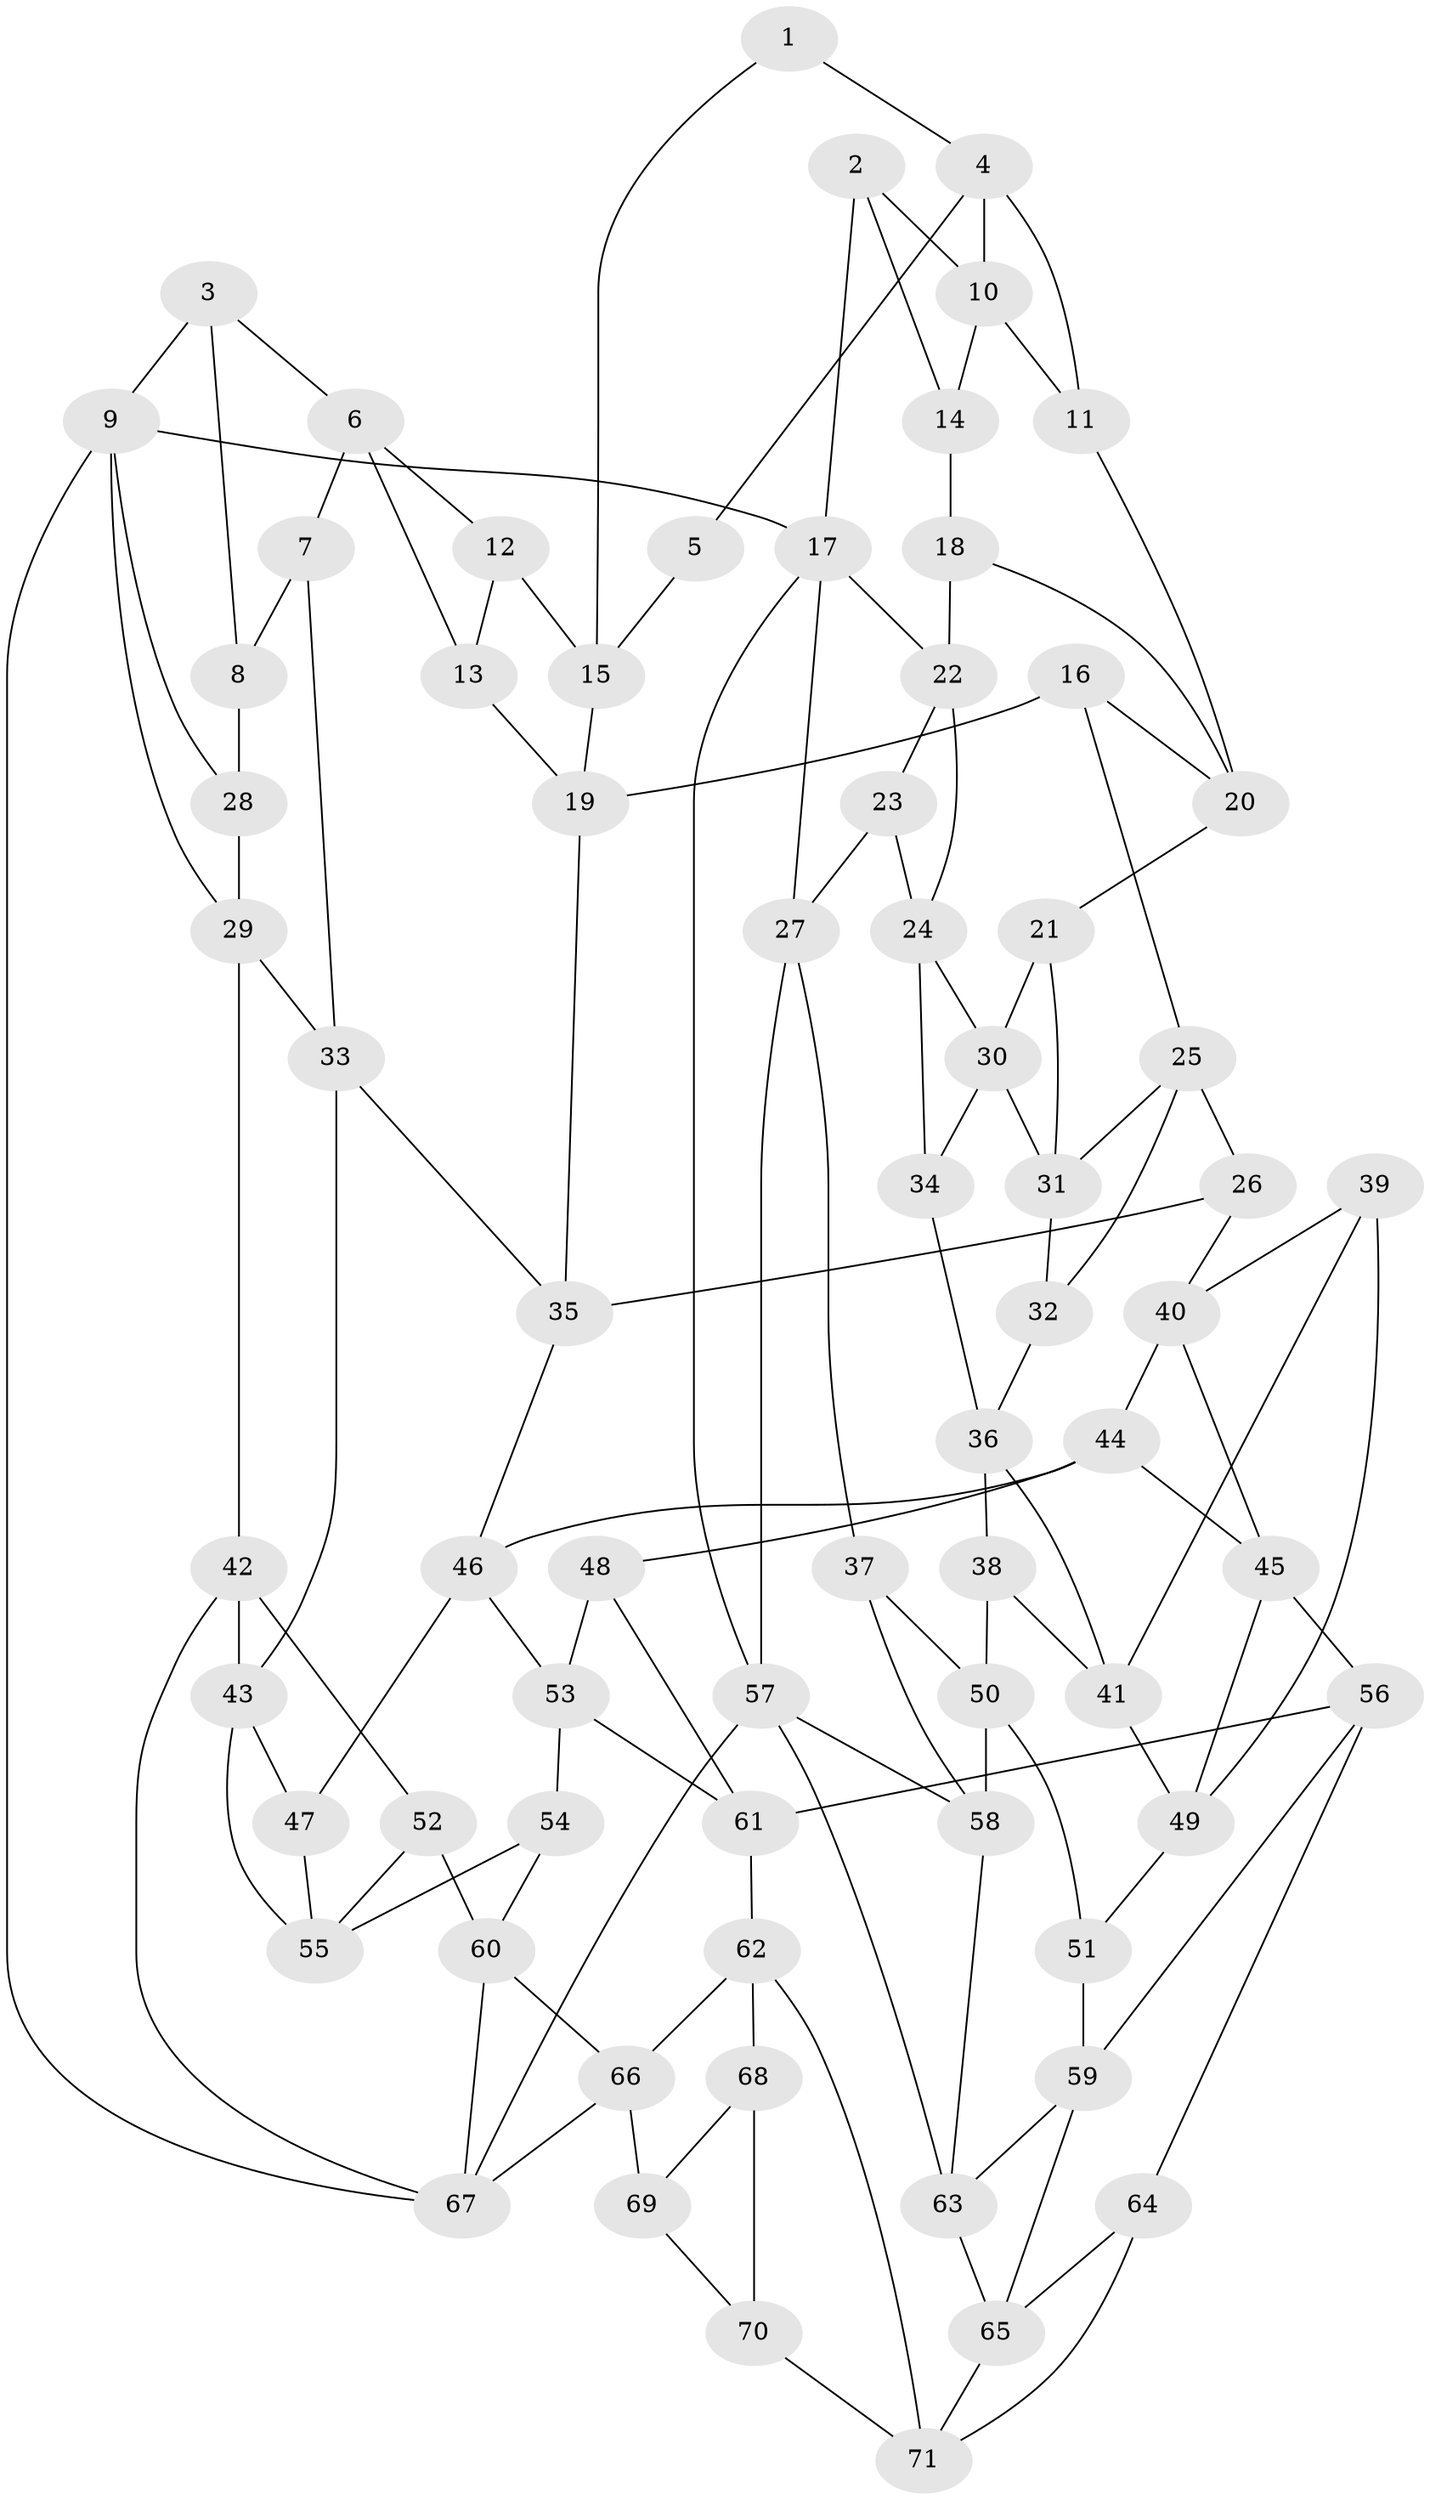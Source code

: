 // original degree distribution, {3: 0.02112676056338028, 4: 0.22535211267605634, 6: 0.22535211267605634, 5: 0.528169014084507}
// Generated by graph-tools (version 1.1) at 2025/03/03/09/25 03:03:11]
// undirected, 71 vertices, 128 edges
graph export_dot {
graph [start="1"]
  node [color=gray90,style=filled];
  1;
  2;
  3;
  4;
  5;
  6;
  7;
  8;
  9;
  10;
  11;
  12;
  13;
  14;
  15;
  16;
  17;
  18;
  19;
  20;
  21;
  22;
  23;
  24;
  25;
  26;
  27;
  28;
  29;
  30;
  31;
  32;
  33;
  34;
  35;
  36;
  37;
  38;
  39;
  40;
  41;
  42;
  43;
  44;
  45;
  46;
  47;
  48;
  49;
  50;
  51;
  52;
  53;
  54;
  55;
  56;
  57;
  58;
  59;
  60;
  61;
  62;
  63;
  64;
  65;
  66;
  67;
  68;
  69;
  70;
  71;
  1 -- 4 [weight=1.0];
  1 -- 15 [weight=1.0];
  2 -- 10 [weight=1.0];
  2 -- 14 [weight=1.0];
  2 -- 17 [weight=1.0];
  3 -- 6 [weight=1.0];
  3 -- 8 [weight=1.0];
  3 -- 9 [weight=1.0];
  4 -- 5 [weight=1.0];
  4 -- 10 [weight=1.0];
  4 -- 11 [weight=1.0];
  5 -- 15 [weight=2.0];
  6 -- 7 [weight=1.0];
  6 -- 12 [weight=1.0];
  6 -- 13 [weight=1.0];
  7 -- 8 [weight=1.0];
  7 -- 33 [weight=1.0];
  8 -- 28 [weight=2.0];
  9 -- 17 [weight=1.0];
  9 -- 28 [weight=1.0];
  9 -- 29 [weight=1.0];
  9 -- 67 [weight=1.0];
  10 -- 11 [weight=1.0];
  10 -- 14 [weight=1.0];
  11 -- 20 [weight=1.0];
  12 -- 13 [weight=1.0];
  12 -- 15 [weight=2.0];
  13 -- 19 [weight=1.0];
  14 -- 18 [weight=1.0];
  15 -- 19 [weight=1.0];
  16 -- 19 [weight=1.0];
  16 -- 20 [weight=1.0];
  16 -- 25 [weight=1.0];
  17 -- 22 [weight=1.0];
  17 -- 27 [weight=1.0];
  17 -- 57 [weight=1.0];
  18 -- 20 [weight=1.0];
  18 -- 22 [weight=2.0];
  19 -- 35 [weight=1.0];
  20 -- 21 [weight=1.0];
  21 -- 30 [weight=1.0];
  21 -- 31 [weight=1.0];
  22 -- 23 [weight=1.0];
  22 -- 24 [weight=1.0];
  23 -- 24 [weight=1.0];
  23 -- 27 [weight=1.0];
  24 -- 30 [weight=1.0];
  24 -- 34 [weight=1.0];
  25 -- 26 [weight=1.0];
  25 -- 31 [weight=1.0];
  25 -- 32 [weight=1.0];
  26 -- 35 [weight=1.0];
  26 -- 40 [weight=1.0];
  27 -- 37 [weight=1.0];
  27 -- 57 [weight=1.0];
  28 -- 29 [weight=1.0];
  29 -- 33 [weight=1.0];
  29 -- 42 [weight=1.0];
  30 -- 31 [weight=1.0];
  30 -- 34 [weight=1.0];
  31 -- 32 [weight=1.0];
  32 -- 36 [weight=1.0];
  33 -- 35 [weight=1.0];
  33 -- 43 [weight=1.0];
  34 -- 36 [weight=1.0];
  35 -- 46 [weight=1.0];
  36 -- 38 [weight=1.0];
  36 -- 41 [weight=1.0];
  37 -- 50 [weight=1.0];
  37 -- 58 [weight=1.0];
  38 -- 41 [weight=1.0];
  38 -- 50 [weight=1.0];
  39 -- 40 [weight=1.0];
  39 -- 41 [weight=1.0];
  39 -- 49 [weight=1.0];
  40 -- 44 [weight=1.0];
  40 -- 45 [weight=1.0];
  41 -- 49 [weight=1.0];
  42 -- 43 [weight=1.0];
  42 -- 52 [weight=1.0];
  42 -- 67 [weight=1.0];
  43 -- 47 [weight=1.0];
  43 -- 55 [weight=1.0];
  44 -- 45 [weight=1.0];
  44 -- 46 [weight=1.0];
  44 -- 48 [weight=1.0];
  45 -- 49 [weight=1.0];
  45 -- 56 [weight=1.0];
  46 -- 47 [weight=1.0];
  46 -- 53 [weight=1.0];
  47 -- 55 [weight=1.0];
  48 -- 53 [weight=1.0];
  48 -- 61 [weight=1.0];
  49 -- 51 [weight=1.0];
  50 -- 51 [weight=1.0];
  50 -- 58 [weight=1.0];
  51 -- 59 [weight=1.0];
  52 -- 55 [weight=1.0];
  52 -- 60 [weight=1.0];
  53 -- 54 [weight=1.0];
  53 -- 61 [weight=1.0];
  54 -- 55 [weight=1.0];
  54 -- 60 [weight=1.0];
  56 -- 59 [weight=1.0];
  56 -- 61 [weight=1.0];
  56 -- 64 [weight=1.0];
  57 -- 58 [weight=1.0];
  57 -- 63 [weight=1.0];
  57 -- 67 [weight=1.0];
  58 -- 63 [weight=1.0];
  59 -- 63 [weight=1.0];
  59 -- 65 [weight=1.0];
  60 -- 66 [weight=1.0];
  60 -- 67 [weight=1.0];
  61 -- 62 [weight=1.0];
  62 -- 66 [weight=1.0];
  62 -- 68 [weight=1.0];
  62 -- 71 [weight=1.0];
  63 -- 65 [weight=1.0];
  64 -- 65 [weight=1.0];
  64 -- 71 [weight=2.0];
  65 -- 71 [weight=1.0];
  66 -- 67 [weight=1.0];
  66 -- 69 [weight=3.0];
  68 -- 69 [weight=2.0];
  68 -- 70 [weight=1.0];
  69 -- 70 [weight=1.0];
  70 -- 71 [weight=2.0];
}
